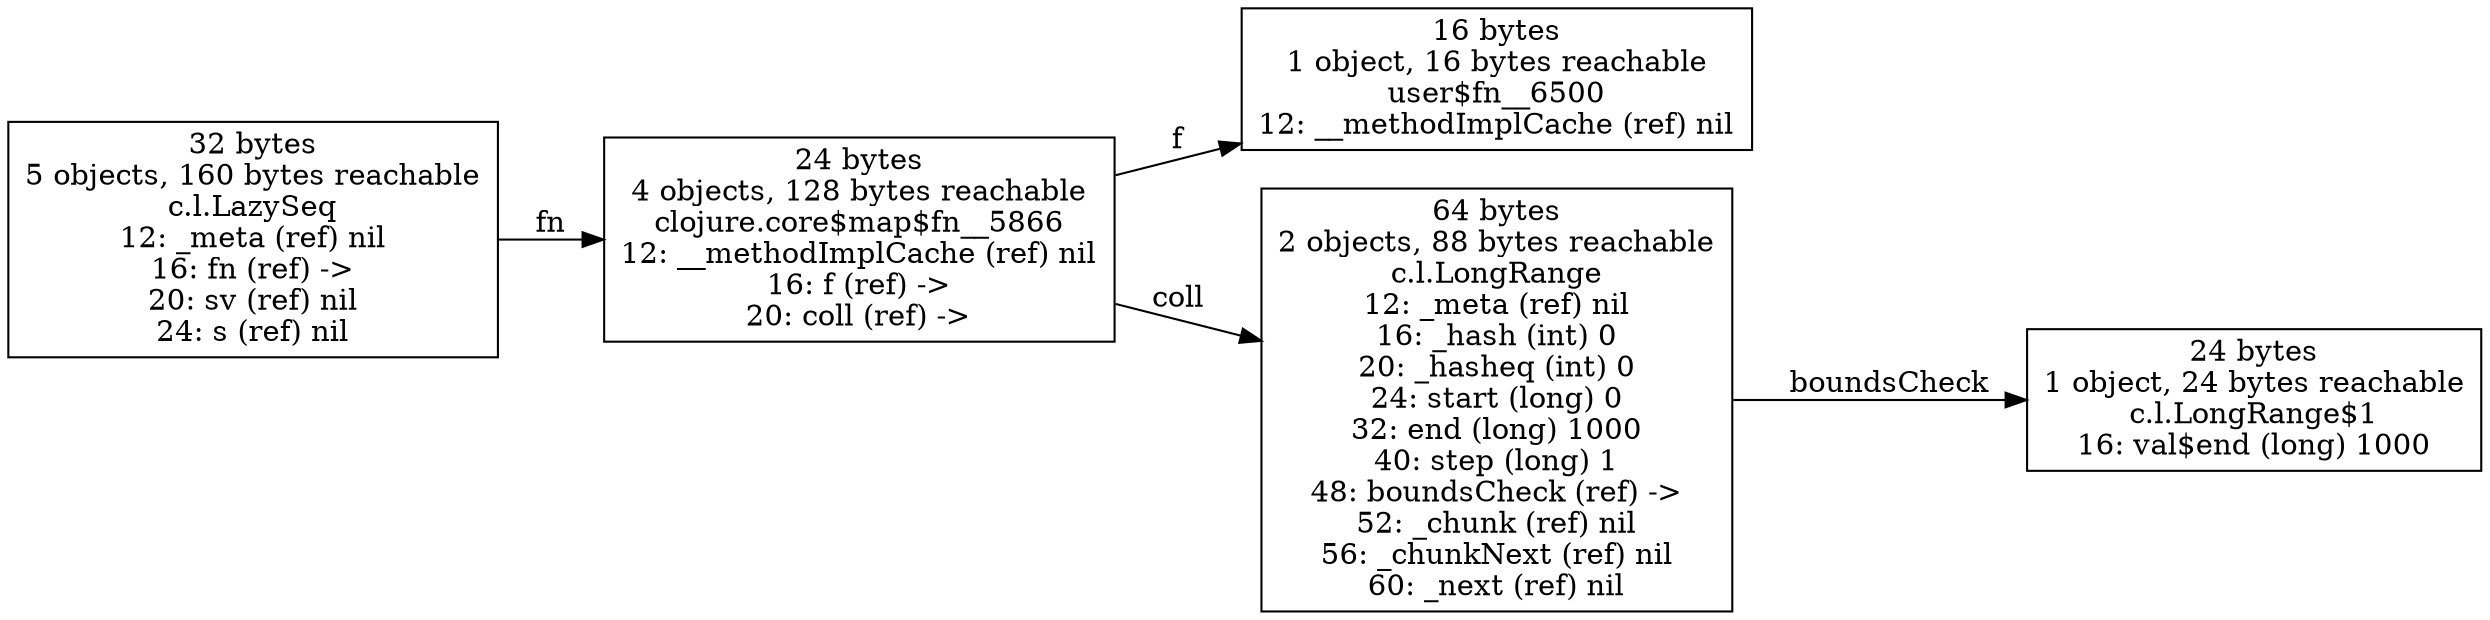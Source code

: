 digraph {
graph [layout=dot,rankdir=LR];
"32281182400" [label="16 bytes
1 object, 16 bytes reachable
user$fn__6500
12: __methodImplCache (ref) nil",shape=box];
"32281183872" [label="64 bytes
2 objects, 88 bytes reachable
c.l.LongRange
12: _meta (ref) nil
16: _hash (int) 0
20: _hasheq (int) 0
24: start (long) 0
32: end (long) 1000
40: step (long) 1
48: boundsCheck (ref) ->
52: _chunk (ref) nil
56: _chunkNext (ref) nil
60: _next (ref) nil",shape=box];
"32281184384" [label="24 bytes
1 object, 24 bytes reachable
c.l.LongRange$1
16: val$end (long) 1000",shape=box];
"32281186368" [label="32 bytes
5 objects, 160 bytes reachable
c.l.LazySeq
12: _meta (ref) nil
16: fn (ref) ->
20: sv (ref) nil
24: s (ref) nil",shape=box];
"32281186624" [label="24 bytes
4 objects, 128 bytes reachable
clojure.core$map$fn__5866
12: __methodImplCache (ref) nil
16: f (ref) ->
20: coll (ref) ->",shape=box];
"32281183872" -> "32281184384" ["field-name"=boundsCheck,label=boundsCheck];
"32281186368" -> "32281186624" ["field-name"=fn,label=fn];
"32281186624" -> "32281182400" ["field-name"=f,label=f];
"32281186624" -> "32281183872" ["field-name"=coll,label=coll];
} 